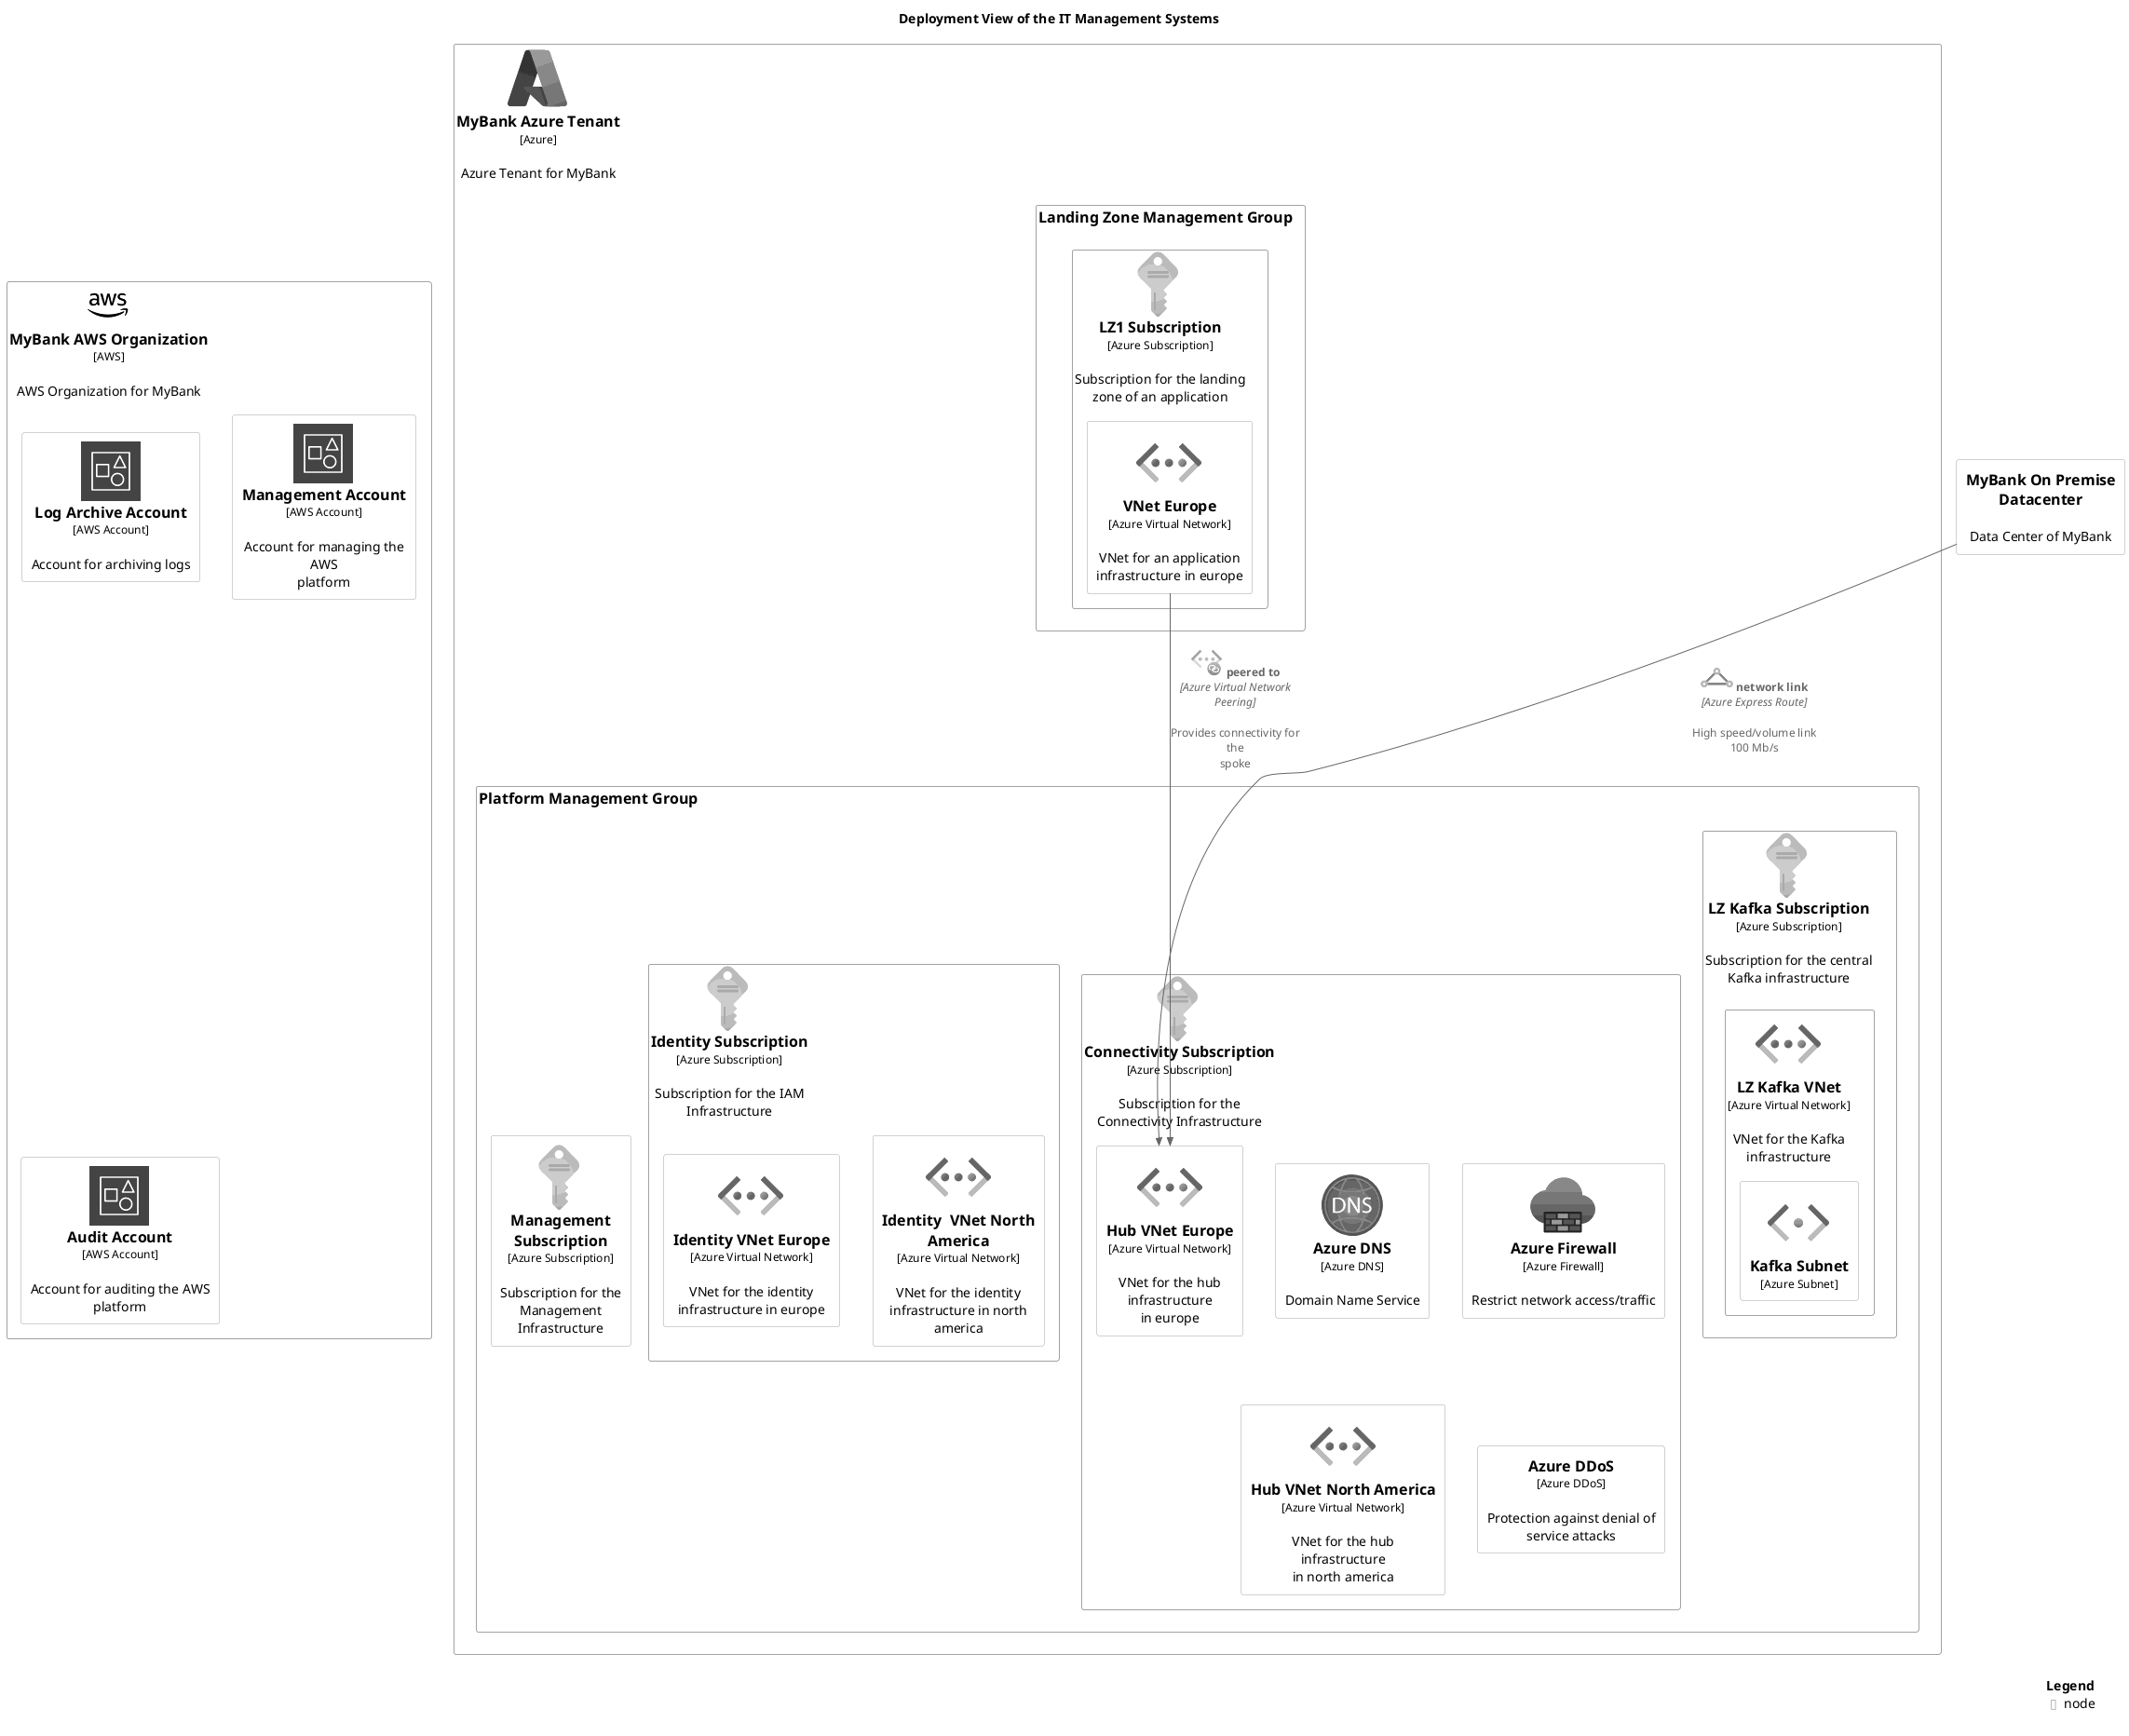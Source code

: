 @startuml deployment-view
!include <C4/C4_Deployment.puml>
!include <awslib14/AWSCommon>
!include <awslib14/AWSC4Integration>
!include <azure/AzureCommon>
!include <azure/AzureC4Integration>
!include <tupadr3/common>
!include <azure/Management/AzureSubscription>
!include <azure/Networking/AzureVirtualNetwork>
!include <azure/Networking/AzureDNS>
!include <azure/Networking/AzureVirtualNetwork>
!include <azure/Networking/AzureExpressRoute>
!include <tupadr3/font-awesome-5/aws>
!include <awslib14/Groups/AWSAccount>
!include <azure/Networking/AzureFirewall>
!include <azure/General/Azure>
!include <awslib14/Groups/AWSAccount>
!include <azure/Networking/AzureVirtualNetwork>
!include <azure/Networking/AzureVirtualNetworkPeering>
!include <azure/Networking/AzureVirtualNetwork>
!include <azure/Management/AzureSubscription>
!include <azure/Management/AzureSubscription>
!include <azure/Networking/AzureVirtualNetwork>
!include <awslib14/Groups/AWSAccount>
!include <azure/Management/AzureSubscription>
!include <azure/Networking/AzureSubnet>
!include <azure/Management/AzureSubscription>
!include <azure/Networking/AzureVirtualNetwork>







title Deployment View of the IT Management Systems
Node(mybank_itManagement_aws_mybankAwsOrganization, "MyBank AWS Organization", $descr="AWS Organization for MyBank", $type="AWS", $sprite="aws") {
  Node(mybank_itManagement_aws_logArchiveAccount, "Log Archive Account", $descr="Account for archiving logs", $type="AWS Account", $sprite="AWSAccount")
  Node(mybank_itManagement_aws_platformManagementAccount, "Management Account", $descr="Account for managing the AWS platform", $type="AWS Account", $sprite="AWSAccount")
  Node(mybank_itManagement_aws_auditAccount, "Audit Account", $descr="Account for auditing the AWS platform", $type="AWS Account", $sprite="AWSAccount")
}
Node(mybank_itManagement_azure_mybankAzureTenant, "MyBank Azure Tenant", $descr="Azure Tenant for MyBank", $type="Azure", $sprite="Azure") {
  Node(mybank_itManagement_azure_platformManagementGroup, "Platform Management Group") {
    Node(mybank_itManagement_azure_plzKafkaSubscription, "LZ Kafka Subscription", $descr="Subscription for the central Kafka infrastructure", $type="Azure Subscription", $sprite="AzureSubscription") {
      Node(mybank_itManagement_azure_plzKafkaVnet, "LZ Kafka VNet", $descr="VNet for the Kafka infrastructure", $type="Azure Virtual Network", $sprite="AzureVirtualNetwork") {
        Node(mybank_itManagement_azure_plzKafkaSubnet, "Kafka Subnet", $type="Azure Subnet", $sprite="AzureSubnet")
      }
    }
    Node(mybank_itManagement_azure_connectivitySubscription, "Connectivity Subscription", $descr="Subscription for the Connectivity Infrastructure", $type="Azure Subscription", $sprite="AzureSubscription") {
      Node(mybank_itManagement_azure_dns, "Azure DNS", $descr="Domain Name Service", $type="Azure DNS", $sprite="AzureDNS")
      Node(mybank_itManagement_azure_firewall, "Azure Firewall", $descr="Restrict network access/traffic", $type="Azure Firewall", $sprite="AzureFirewall")
      Node(mybank_itManagement_azure_hubVnetNorthAmerica, "Hub VNet North America", $descr="VNet for the hub infrastructure in north america", $type="Azure Virtual Network", $sprite="AzureVirtualNetwork")
      Node(mybank_itManagement_azure_ddosProtection, "Azure DDoS", $descr="Protection against denial of service attacks", $type="Azure DDoS")
      Node(mybank_itManagement_azure_hubVnetEurope, "Hub VNet Europe", $descr="VNet for the hub infrastructure in europe", $type="Azure Virtual Network", $sprite="AzureVirtualNetwork")
    }
    Node(mybank_itManagement_azure_identitySubscription, "Identity Subscription", $descr="Subscription for the IAM Infrastructure", $type="Azure Subscription", $sprite="AzureSubscription") {
      Node(mybank_itManagement_azure_identityVnetNorthAmerica, "Identity  VNet North America", $descr="VNet for the identity infrastructure in north america", $type="Azure Virtual Network", $sprite="AzureVirtualNetwork")
      Node(mybank_itManagement_azure_identityVnetEurope, "Identity VNet Europe", $descr="VNet for the identity infrastructure in europe", $type="Azure Virtual Network", $sprite="AzureVirtualNetwork")
    }
    Node(mybank_itManagement_azure_managementSubscription, "Management Subscription", $descr="Subscription for the Management Infrastructure", $type="Azure Subscription", $sprite="AzureSubscription")
  }
  Node(mybank_itManagement_azure_landingZoneManagementGroup, "Landing Zone Management Group") {
    Node(mybank_itManagement_azure_alz1Subscription, "LZ1 Subscription", $descr="Subscription for the landing zone of an application", $type="Azure Subscription", $sprite="AzureSubscription") {
      Node(mybank_itManagement_azure_alz1VnetEurope, "VNet Europe", $descr="VNet for an application infrastructure in europe", $type="Azure Virtual Network", $sprite="AzureVirtualNetwork")
    }
  }
}
Node(mybank_itManagement_onprem_dataCenterEurope, "MyBank On Premise Datacenter", $descr="Data Center of MyBank")
Rel(mybank_itManagement_onprem_dataCenterEurope, mybank_itManagement_azure_hubVnetEurope, "network link", $descr="High speed/volume link 100 Mb/s", $techn="Azure Express Route", $sprite="AzureExpressRoute,scale=0.5")
Rel(mybank_itManagement_azure_alz1VnetEurope, mybank_itManagement_azure_hubVnetEurope, "peered to", $descr="Provides connectivity for the spoke", $techn="Azure Virtual Network Peering", $sprite="AzureVirtualNetworkPeering,scale=0.5")
SHOW_LEGEND()
@enduml
